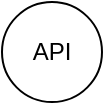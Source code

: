 <mxfile version="24.4.8" type="github">
  <diagram name="Página-1" id="yAi14hIUzp8uLe7d80Zq">
    <mxGraphModel dx="607" dy="323" grid="1" gridSize="10" guides="1" tooltips="1" connect="1" arrows="1" fold="1" page="1" pageScale="1" pageWidth="827" pageHeight="1169" math="0" shadow="0">
      <root>
        <mxCell id="0" />
        <mxCell id="1" parent="0" />
        <mxCell id="UeQMyzMhVy5237aLHG3m-1" value="API" style="ellipse;whiteSpace=wrap;html=1;aspect=fixed;" vertex="1" parent="1">
          <mxGeometry x="40" y="40" width="50" height="50" as="geometry" />
        </mxCell>
      </root>
    </mxGraphModel>
  </diagram>
</mxfile>

